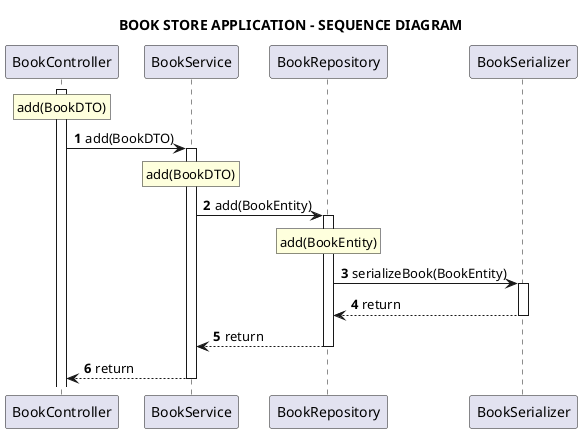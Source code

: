 @startuml

autonumber
title BOOK STORE APPLICATION - SEQUENCE DIAGRAM

participant BookController as BookController
participant BookService as BookServiceImpl
participant BookRepository as BookRepositoryImpl
participant BookSerializer as BookSerializer

rnote over BookController: add(BookDTO)
activate BookController
BookController -> BookServiceImpl: add(BookDTO)
activate BookServiceImpl
rnote over BookServiceImpl: add(BookDTO)
BookServiceImpl -> BookRepositoryImpl: add(BookEntity)
activate BookRepositoryImpl
rnote over BookRepositoryImpl: add(BookEntity)
BookRepositoryImpl -> BookSerializer: serializeBook(BookEntity)
activate BookSerializer
BookRepositoryImpl <-- BookSerializer: return
deactivate BookSerializer
BookServiceImpl <-- BookRepositoryImpl: return
deactivate BookRepositoryImpl
BookController <-- BookServiceImpl: return
deactivate BookServiceImpl

@enduml
